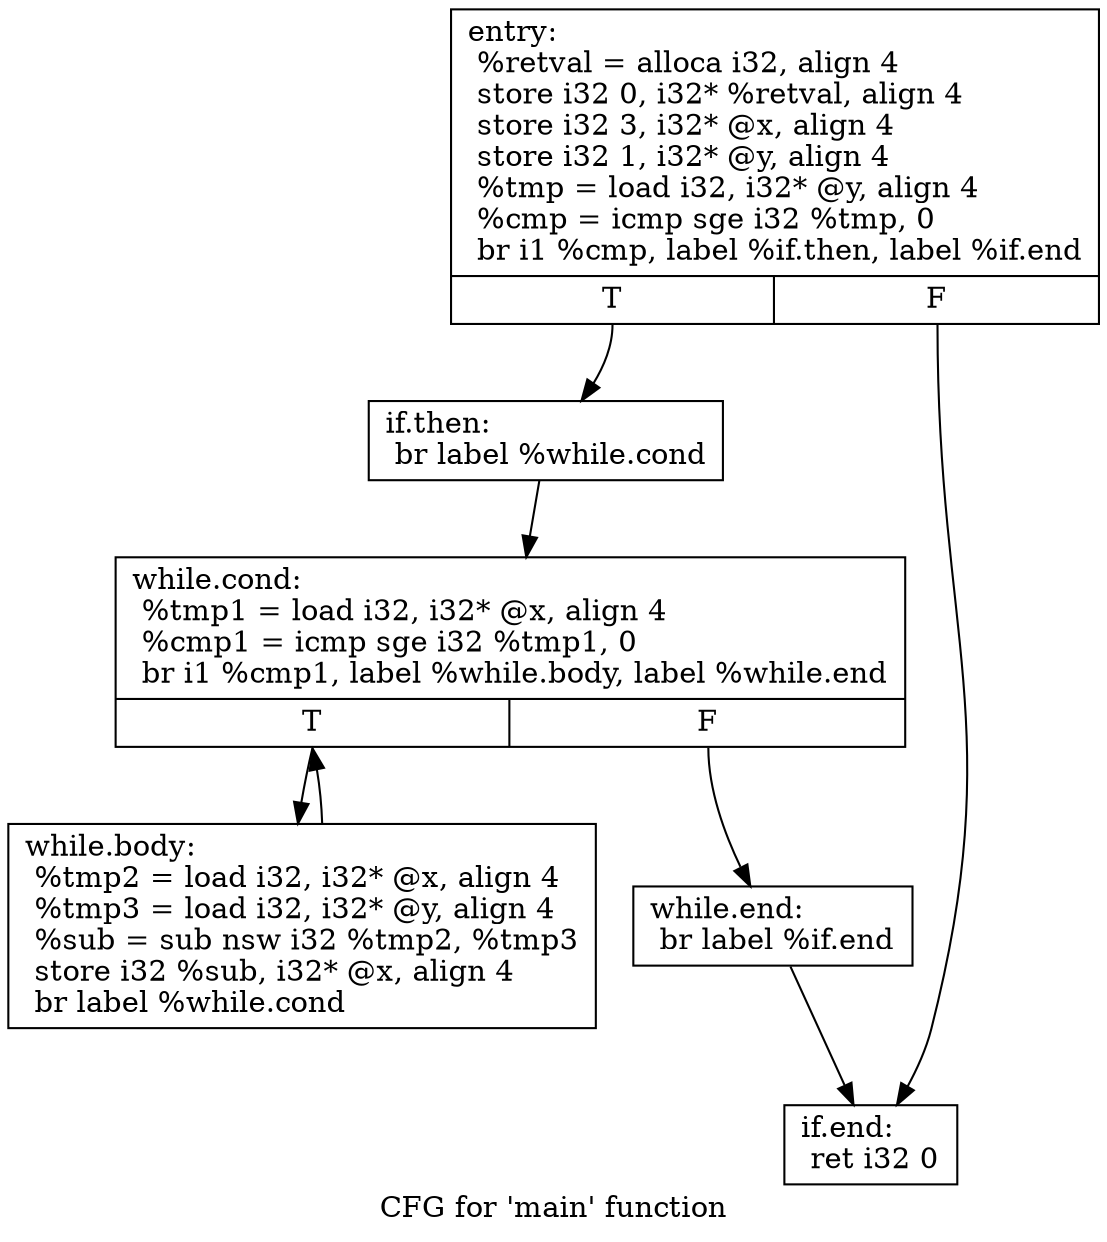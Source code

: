 digraph "CFG for 'main' function" {
	label="CFG for 'main' function";

	Node0x1a48ba0 [shape=record,label="{entry:\l  %retval = alloca i32, align 4\l  store i32 0, i32* %retval, align 4\l  store i32 3, i32* @x, align 4\l  store i32 1, i32* @y, align 4\l  %tmp = load i32, i32* @y, align 4\l  %cmp = icmp sge i32 %tmp, 0\l  br i1 %cmp, label %if.then, label %if.end\l|{<s0>T|<s1>F}}"];
	Node0x1a48ba0:s0 -> Node0x1a49040;
	Node0x1a48ba0:s1 -> Node0x1a49110;
	Node0x1a49040 [shape=record,label="{if.then:                                          \l  br label %while.cond\l}"];
	Node0x1a49040 -> Node0x1a491e0;
	Node0x1a491e0 [shape=record,label="{while.cond:                                       \l  %tmp1 = load i32, i32* @x, align 4\l  %cmp1 = icmp sge i32 %tmp1, 0\l  br i1 %cmp1, label %while.body, label %while.end\l|{<s0>T|<s1>F}}"];
	Node0x1a491e0:s0 -> Node0x1a49370;
	Node0x1a491e0:s1 -> Node0x1a49450;
	Node0x1a49370 [shape=record,label="{while.body:                                       \l  %tmp2 = load i32, i32* @x, align 4\l  %tmp3 = load i32, i32* @y, align 4\l  %sub = sub nsw i32 %tmp2, %tmp3\l  store i32 %sub, i32* @x, align 4\l  br label %while.cond\l}"];
	Node0x1a49370 -> Node0x1a491e0;
	Node0x1a49450 [shape=record,label="{while.end:                                        \l  br label %if.end\l}"];
	Node0x1a49450 -> Node0x1a49110;
	Node0x1a49110 [shape=record,label="{if.end:                                           \l  ret i32 0\l}"];
}
